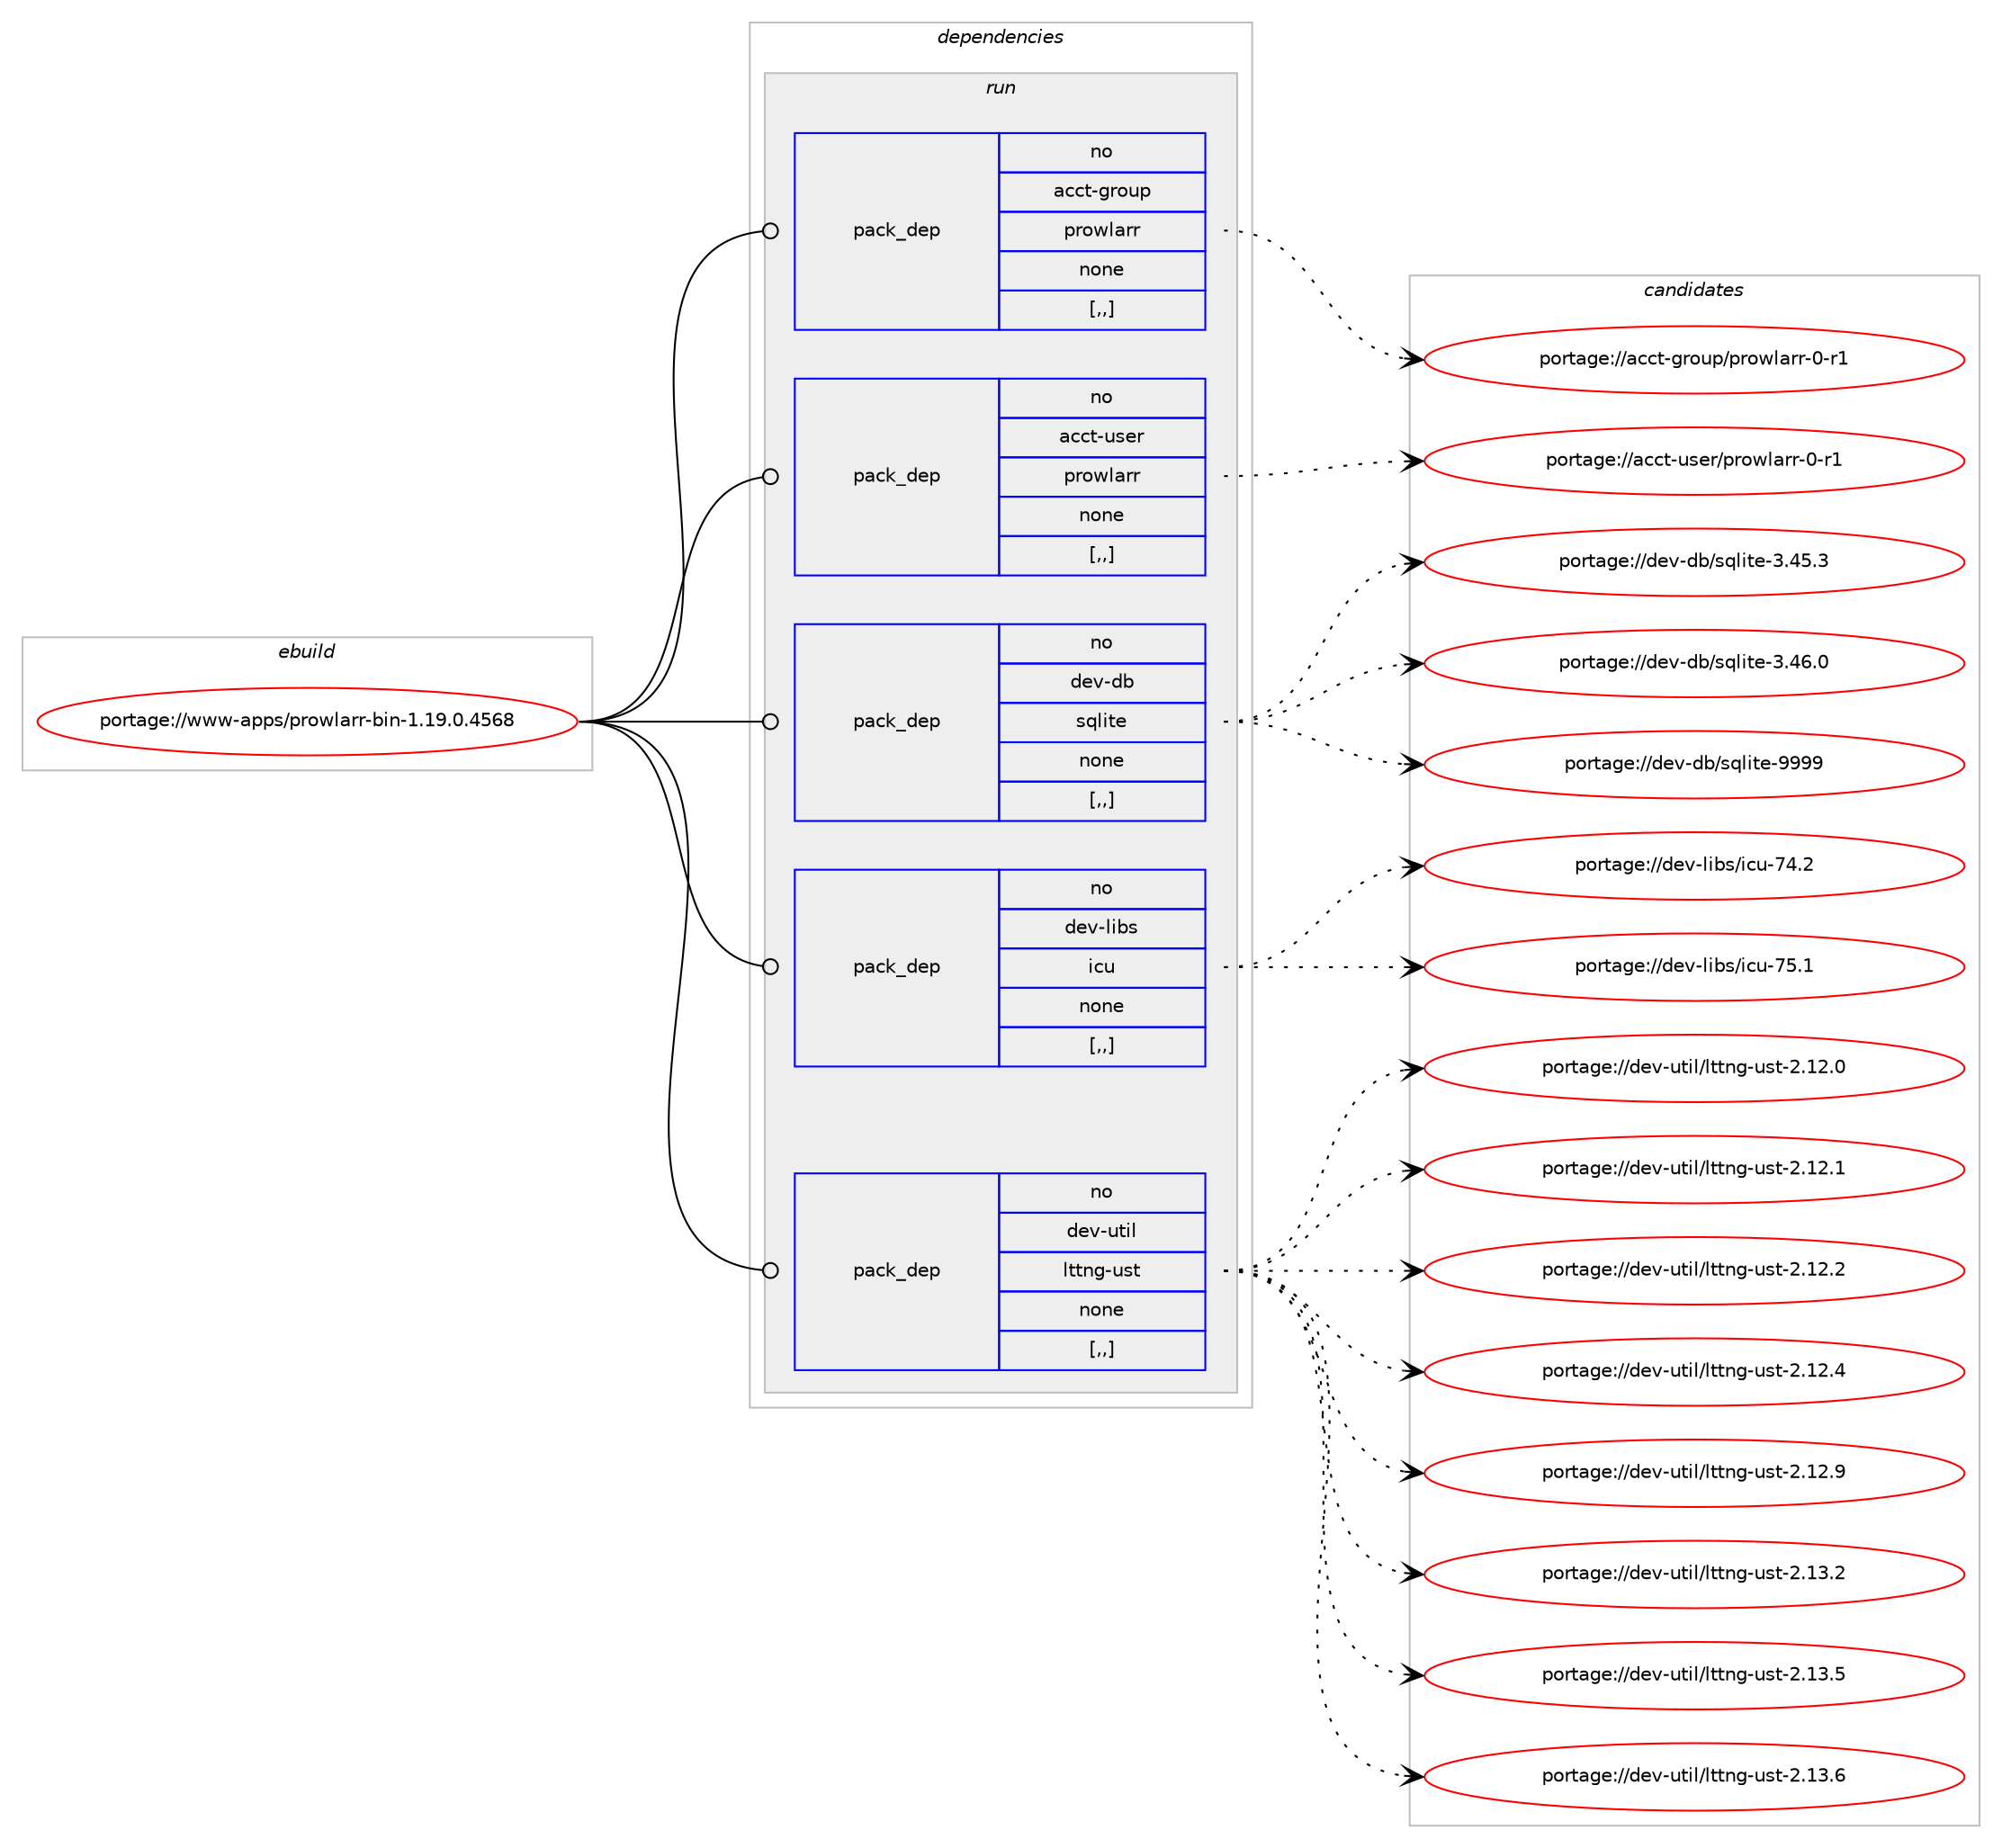 digraph prolog {

# *************
# Graph options
# *************

newrank=true;
concentrate=true;
compound=true;
graph [rankdir=LR,fontname=Helvetica,fontsize=10,ranksep=1.5];#, ranksep=2.5, nodesep=0.2];
edge  [arrowhead=vee];
node  [fontname=Helvetica,fontsize=10];

# **********
# The ebuild
# **********

subgraph cluster_leftcol {
color=gray;
label=<<i>ebuild</i>>;
id [label="portage://www-apps/prowlarr-bin-1.19.0.4568", color=red, width=4, href="../www-apps/prowlarr-bin-1.19.0.4568.svg"];
}

# ****************
# The dependencies
# ****************

subgraph cluster_midcol {
color=gray;
label=<<i>dependencies</i>>;
subgraph cluster_compile {
fillcolor="#eeeeee";
style=filled;
label=<<i>compile</i>>;
}
subgraph cluster_compileandrun {
fillcolor="#eeeeee";
style=filled;
label=<<i>compile and run</i>>;
}
subgraph cluster_run {
fillcolor="#eeeeee";
style=filled;
label=<<i>run</i>>;
subgraph pack318158 {
dependency437845 [label=<<TABLE BORDER="0" CELLBORDER="1" CELLSPACING="0" CELLPADDING="4" WIDTH="220"><TR><TD ROWSPAN="6" CELLPADDING="30">pack_dep</TD></TR><TR><TD WIDTH="110">no</TD></TR><TR><TD>acct-group</TD></TR><TR><TD>prowlarr</TD></TR><TR><TD>none</TD></TR><TR><TD>[,,]</TD></TR></TABLE>>, shape=none, color=blue];
}
id:e -> dependency437845:w [weight=20,style="solid",arrowhead="odot"];
subgraph pack318159 {
dependency437846 [label=<<TABLE BORDER="0" CELLBORDER="1" CELLSPACING="0" CELLPADDING="4" WIDTH="220"><TR><TD ROWSPAN="6" CELLPADDING="30">pack_dep</TD></TR><TR><TD WIDTH="110">no</TD></TR><TR><TD>acct-user</TD></TR><TR><TD>prowlarr</TD></TR><TR><TD>none</TD></TR><TR><TD>[,,]</TD></TR></TABLE>>, shape=none, color=blue];
}
id:e -> dependency437846:w [weight=20,style="solid",arrowhead="odot"];
subgraph pack318160 {
dependency437847 [label=<<TABLE BORDER="0" CELLBORDER="1" CELLSPACING="0" CELLPADDING="4" WIDTH="220"><TR><TD ROWSPAN="6" CELLPADDING="30">pack_dep</TD></TR><TR><TD WIDTH="110">no</TD></TR><TR><TD>dev-db</TD></TR><TR><TD>sqlite</TD></TR><TR><TD>none</TD></TR><TR><TD>[,,]</TD></TR></TABLE>>, shape=none, color=blue];
}
id:e -> dependency437847:w [weight=20,style="solid",arrowhead="odot"];
subgraph pack318161 {
dependency437848 [label=<<TABLE BORDER="0" CELLBORDER="1" CELLSPACING="0" CELLPADDING="4" WIDTH="220"><TR><TD ROWSPAN="6" CELLPADDING="30">pack_dep</TD></TR><TR><TD WIDTH="110">no</TD></TR><TR><TD>dev-libs</TD></TR><TR><TD>icu</TD></TR><TR><TD>none</TD></TR><TR><TD>[,,]</TD></TR></TABLE>>, shape=none, color=blue];
}
id:e -> dependency437848:w [weight=20,style="solid",arrowhead="odot"];
subgraph pack318162 {
dependency437849 [label=<<TABLE BORDER="0" CELLBORDER="1" CELLSPACING="0" CELLPADDING="4" WIDTH="220"><TR><TD ROWSPAN="6" CELLPADDING="30">pack_dep</TD></TR><TR><TD WIDTH="110">no</TD></TR><TR><TD>dev-util</TD></TR><TR><TD>lttng-ust</TD></TR><TR><TD>none</TD></TR><TR><TD>[,,]</TD></TR></TABLE>>, shape=none, color=blue];
}
id:e -> dependency437849:w [weight=20,style="solid",arrowhead="odot"];
}
}

# **************
# The candidates
# **************

subgraph cluster_choices {
rank=same;
color=gray;
label=<<i>candidates</i>>;

subgraph choice318158 {
color=black;
nodesep=1;
choice97999911645103114111117112471121141111191089711411445484511449 [label="portage://acct-group/prowlarr-0-r1", color=red, width=4,href="../acct-group/prowlarr-0-r1.svg"];
dependency437845:e -> choice97999911645103114111117112471121141111191089711411445484511449:w [style=dotted,weight="100"];
}
subgraph choice318159 {
color=black;
nodesep=1;
choice97999911645117115101114471121141111191089711411445484511449 [label="portage://acct-user/prowlarr-0-r1", color=red, width=4,href="../acct-user/prowlarr-0-r1.svg"];
dependency437846:e -> choice97999911645117115101114471121141111191089711411445484511449:w [style=dotted,weight="100"];
}
subgraph choice318160 {
color=black;
nodesep=1;
choice10010111845100984711511310810511610145514652534651 [label="portage://dev-db/sqlite-3.45.3", color=red, width=4,href="../dev-db/sqlite-3.45.3.svg"];
choice10010111845100984711511310810511610145514652544648 [label="portage://dev-db/sqlite-3.46.0", color=red, width=4,href="../dev-db/sqlite-3.46.0.svg"];
choice1001011184510098471151131081051161014557575757 [label="portage://dev-db/sqlite-9999", color=red, width=4,href="../dev-db/sqlite-9999.svg"];
dependency437847:e -> choice10010111845100984711511310810511610145514652534651:w [style=dotted,weight="100"];
dependency437847:e -> choice10010111845100984711511310810511610145514652544648:w [style=dotted,weight="100"];
dependency437847:e -> choice1001011184510098471151131081051161014557575757:w [style=dotted,weight="100"];
}
subgraph choice318161 {
color=black;
nodesep=1;
choice100101118451081059811547105991174555524650 [label="portage://dev-libs/icu-74.2", color=red, width=4,href="../dev-libs/icu-74.2.svg"];
choice100101118451081059811547105991174555534649 [label="portage://dev-libs/icu-75.1", color=red, width=4,href="../dev-libs/icu-75.1.svg"];
dependency437848:e -> choice100101118451081059811547105991174555524650:w [style=dotted,weight="100"];
dependency437848:e -> choice100101118451081059811547105991174555534649:w [style=dotted,weight="100"];
}
subgraph choice318162 {
color=black;
nodesep=1;
choice10010111845117116105108471081161161101034511711511645504649504648 [label="portage://dev-util/lttng-ust-2.12.0", color=red, width=4,href="../dev-util/lttng-ust-2.12.0.svg"];
choice10010111845117116105108471081161161101034511711511645504649504649 [label="portage://dev-util/lttng-ust-2.12.1", color=red, width=4,href="../dev-util/lttng-ust-2.12.1.svg"];
choice10010111845117116105108471081161161101034511711511645504649504650 [label="portage://dev-util/lttng-ust-2.12.2", color=red, width=4,href="../dev-util/lttng-ust-2.12.2.svg"];
choice10010111845117116105108471081161161101034511711511645504649504652 [label="portage://dev-util/lttng-ust-2.12.4", color=red, width=4,href="../dev-util/lttng-ust-2.12.4.svg"];
choice10010111845117116105108471081161161101034511711511645504649504657 [label="portage://dev-util/lttng-ust-2.12.9", color=red, width=4,href="../dev-util/lttng-ust-2.12.9.svg"];
choice10010111845117116105108471081161161101034511711511645504649514650 [label="portage://dev-util/lttng-ust-2.13.2", color=red, width=4,href="../dev-util/lttng-ust-2.13.2.svg"];
choice10010111845117116105108471081161161101034511711511645504649514653 [label="portage://dev-util/lttng-ust-2.13.5", color=red, width=4,href="../dev-util/lttng-ust-2.13.5.svg"];
choice10010111845117116105108471081161161101034511711511645504649514654 [label="portage://dev-util/lttng-ust-2.13.6", color=red, width=4,href="../dev-util/lttng-ust-2.13.6.svg"];
dependency437849:e -> choice10010111845117116105108471081161161101034511711511645504649504648:w [style=dotted,weight="100"];
dependency437849:e -> choice10010111845117116105108471081161161101034511711511645504649504649:w [style=dotted,weight="100"];
dependency437849:e -> choice10010111845117116105108471081161161101034511711511645504649504650:w [style=dotted,weight="100"];
dependency437849:e -> choice10010111845117116105108471081161161101034511711511645504649504652:w [style=dotted,weight="100"];
dependency437849:e -> choice10010111845117116105108471081161161101034511711511645504649504657:w [style=dotted,weight="100"];
dependency437849:e -> choice10010111845117116105108471081161161101034511711511645504649514650:w [style=dotted,weight="100"];
dependency437849:e -> choice10010111845117116105108471081161161101034511711511645504649514653:w [style=dotted,weight="100"];
dependency437849:e -> choice10010111845117116105108471081161161101034511711511645504649514654:w [style=dotted,weight="100"];
}
}

}
